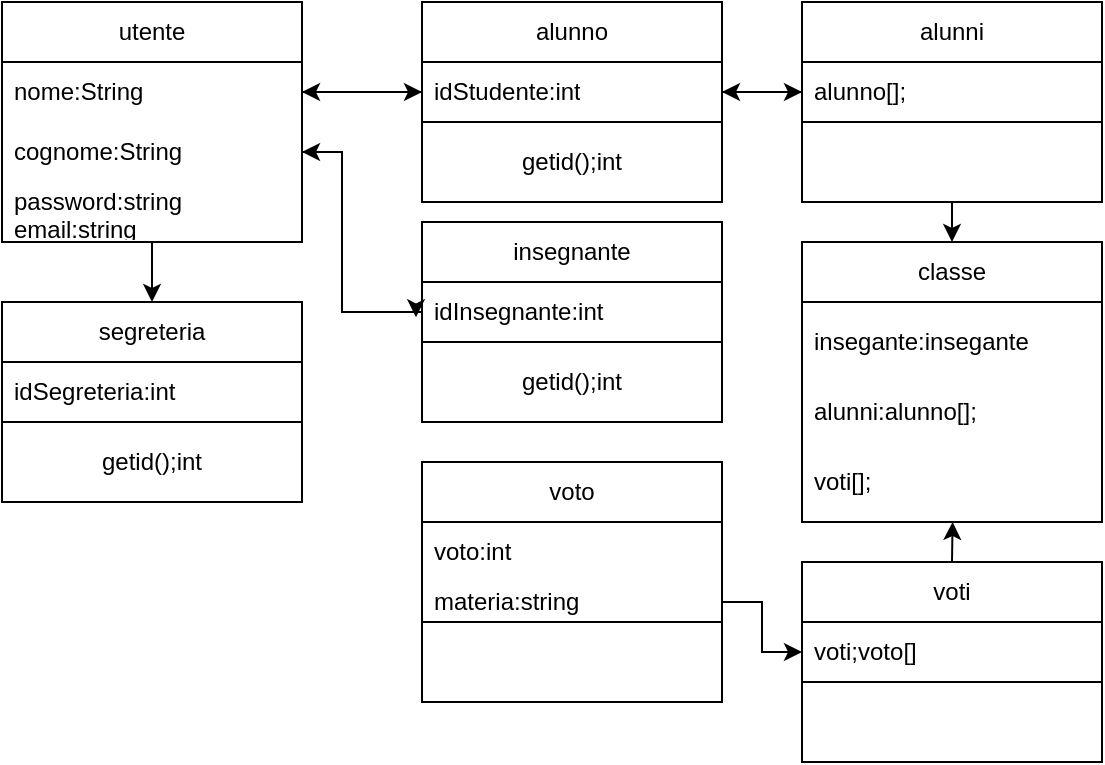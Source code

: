 <mxfile version="21.2.6" type="device">
  <diagram name="Page-1" id="3PeM8CwLoafJNvovPAr7">
    <mxGraphModel dx="1195" dy="628" grid="1" gridSize="10" guides="1" tooltips="1" connect="1" arrows="1" fold="1" page="1" pageScale="1" pageWidth="850" pageHeight="1100" math="0" shadow="0">
      <root>
        <mxCell id="0" />
        <mxCell id="1" parent="0" />
        <mxCell id="PT2bCh76cmc1cAvOyc42-25" style="edgeStyle=orthogonalEdgeStyle;rounded=0;orthogonalLoop=1;jettySize=auto;html=1;exitX=0.5;exitY=1;exitDx=0;exitDy=0;entryX=0.5;entryY=0;entryDx=0;entryDy=0;" edge="1" parent="1" source="PT2bCh76cmc1cAvOyc42-1" target="PT2bCh76cmc1cAvOyc42-22">
          <mxGeometry relative="1" as="geometry" />
        </mxCell>
        <mxCell id="PT2bCh76cmc1cAvOyc42-1" value="utente" style="swimlane;fontStyle=0;childLayout=stackLayout;horizontal=1;startSize=30;horizontalStack=0;resizeParent=1;resizeParentMax=0;resizeLast=0;collapsible=1;marginBottom=0;whiteSpace=wrap;html=1;" vertex="1" parent="1">
          <mxGeometry width="150" height="120" as="geometry">
            <mxRectangle width="70" height="30" as="alternateBounds" />
          </mxGeometry>
        </mxCell>
        <mxCell id="PT2bCh76cmc1cAvOyc42-2" value="&lt;div&gt;nome:String &lt;br&gt;&lt;/div&gt;" style="text;strokeColor=none;fillColor=none;align=left;verticalAlign=middle;spacingLeft=4;spacingRight=4;overflow=hidden;points=[[0,0.5],[1,0.5]];portConstraint=eastwest;rotatable=0;whiteSpace=wrap;html=1;" vertex="1" parent="PT2bCh76cmc1cAvOyc42-1">
          <mxGeometry y="30" width="150" height="30" as="geometry" />
        </mxCell>
        <mxCell id="PT2bCh76cmc1cAvOyc42-3" value="cognome:String" style="text;strokeColor=none;fillColor=none;align=left;verticalAlign=middle;spacingLeft=4;spacingRight=4;overflow=hidden;points=[[0,0.5],[1,0.5]];portConstraint=eastwest;rotatable=0;whiteSpace=wrap;html=1;" vertex="1" parent="PT2bCh76cmc1cAvOyc42-1">
          <mxGeometry y="60" width="150" height="30" as="geometry" />
        </mxCell>
        <mxCell id="PT2bCh76cmc1cAvOyc42-4" value="&lt;div&gt;password:string&lt;/div&gt;&lt;div&gt;email:string&lt;br&gt;&lt;/div&gt;" style="text;strokeColor=none;fillColor=none;align=left;verticalAlign=middle;spacingLeft=4;spacingRight=4;overflow=hidden;points=[[0,0.5],[1,0.5]];portConstraint=eastwest;rotatable=0;whiteSpace=wrap;html=1;" vertex="1" parent="PT2bCh76cmc1cAvOyc42-1">
          <mxGeometry y="90" width="150" height="30" as="geometry" />
        </mxCell>
        <mxCell id="PT2bCh76cmc1cAvOyc42-5" value="alunno" style="swimlane;fontStyle=0;childLayout=stackLayout;horizontal=1;startSize=30;horizontalStack=0;resizeParent=1;resizeParentMax=0;resizeLast=0;collapsible=1;marginBottom=0;whiteSpace=wrap;html=1;" vertex="1" parent="1">
          <mxGeometry x="210" width="150" height="60" as="geometry">
            <mxRectangle x="210" width="80" height="30" as="alternateBounds" />
          </mxGeometry>
        </mxCell>
        <mxCell id="PT2bCh76cmc1cAvOyc42-6" value="idStudente:int" style="text;strokeColor=none;fillColor=none;align=left;verticalAlign=middle;spacingLeft=4;spacingRight=4;overflow=hidden;points=[[0,0.5],[1,0.5]];portConstraint=eastwest;rotatable=0;whiteSpace=wrap;html=1;" vertex="1" parent="PT2bCh76cmc1cAvOyc42-5">
          <mxGeometry y="30" width="150" height="30" as="geometry" />
        </mxCell>
        <mxCell id="PT2bCh76cmc1cAvOyc42-9" style="edgeStyle=orthogonalEdgeStyle;rounded=0;orthogonalLoop=1;jettySize=auto;html=1;exitX=1;exitY=0.5;exitDx=0;exitDy=0;entryX=0;entryY=0.5;entryDx=0;entryDy=0;" edge="1" parent="1" source="PT2bCh76cmc1cAvOyc42-2" target="PT2bCh76cmc1cAvOyc42-6">
          <mxGeometry relative="1" as="geometry" />
        </mxCell>
        <mxCell id="PT2bCh76cmc1cAvOyc42-10" style="edgeStyle=orthogonalEdgeStyle;rounded=0;orthogonalLoop=1;jettySize=auto;html=1;exitX=0;exitY=0.5;exitDx=0;exitDy=0;entryX=1;entryY=0.5;entryDx=0;entryDy=0;" edge="1" parent="1" source="PT2bCh76cmc1cAvOyc42-6" target="PT2bCh76cmc1cAvOyc42-2">
          <mxGeometry relative="1" as="geometry" />
        </mxCell>
        <mxCell id="PT2bCh76cmc1cAvOyc42-11" value="&lt;div&gt;getid();int&lt;/div&gt;" style="rounded=0;whiteSpace=wrap;html=1;" vertex="1" parent="1">
          <mxGeometry x="210" y="60" width="150" height="40" as="geometry" />
        </mxCell>
        <mxCell id="PT2bCh76cmc1cAvOyc42-12" value="insegnante" style="swimlane;fontStyle=0;childLayout=stackLayout;horizontal=1;startSize=30;horizontalStack=0;resizeParent=1;resizeParentMax=0;resizeLast=0;collapsible=1;marginBottom=0;whiteSpace=wrap;html=1;" vertex="1" parent="1">
          <mxGeometry x="210" y="110" width="150" height="60" as="geometry">
            <mxRectangle x="210" y="110" width="100" height="30" as="alternateBounds" />
          </mxGeometry>
        </mxCell>
        <mxCell id="PT2bCh76cmc1cAvOyc42-13" value="idInsegnante:int" style="text;strokeColor=none;fillColor=none;align=left;verticalAlign=middle;spacingLeft=4;spacingRight=4;overflow=hidden;points=[[0,0.5],[1,0.5]];portConstraint=eastwest;rotatable=0;whiteSpace=wrap;html=1;" vertex="1" parent="PT2bCh76cmc1cAvOyc42-12">
          <mxGeometry y="30" width="150" height="30" as="geometry" />
        </mxCell>
        <mxCell id="PT2bCh76cmc1cAvOyc42-14" value="&lt;div&gt;getid();int&lt;/div&gt;" style="rounded=0;whiteSpace=wrap;html=1;" vertex="1" parent="1">
          <mxGeometry x="210" y="170" width="150" height="40" as="geometry" />
        </mxCell>
        <mxCell id="PT2bCh76cmc1cAvOyc42-15" style="edgeStyle=orthogonalEdgeStyle;rounded=0;orthogonalLoop=1;jettySize=auto;html=1;exitX=1;exitY=0.5;exitDx=0;exitDy=0;entryX=-0.02;entryY=0.589;entryDx=0;entryDy=0;entryPerimeter=0;" edge="1" parent="1" source="PT2bCh76cmc1cAvOyc42-3" target="PT2bCh76cmc1cAvOyc42-13">
          <mxGeometry relative="1" as="geometry">
            <Array as="points">
              <mxPoint x="170" y="75" />
              <mxPoint x="170" y="155" />
              <mxPoint x="207" y="155" />
            </Array>
          </mxGeometry>
        </mxCell>
        <mxCell id="PT2bCh76cmc1cAvOyc42-16" style="edgeStyle=orthogonalEdgeStyle;rounded=0;orthogonalLoop=1;jettySize=auto;html=1;exitX=0;exitY=0.5;exitDx=0;exitDy=0;entryX=1;entryY=0.5;entryDx=0;entryDy=0;" edge="1" parent="1" source="PT2bCh76cmc1cAvOyc42-13" target="PT2bCh76cmc1cAvOyc42-3">
          <mxGeometry relative="1" as="geometry">
            <Array as="points">
              <mxPoint x="170" y="155" />
              <mxPoint x="170" y="75" />
            </Array>
          </mxGeometry>
        </mxCell>
        <mxCell id="PT2bCh76cmc1cAvOyc42-17" value="alunni" style="swimlane;fontStyle=0;childLayout=stackLayout;horizontal=1;startSize=30;horizontalStack=0;resizeParent=1;resizeParentMax=0;resizeLast=0;collapsible=1;marginBottom=0;whiteSpace=wrap;html=1;" vertex="1" parent="1">
          <mxGeometry x="400" width="150" height="60" as="geometry" />
        </mxCell>
        <mxCell id="PT2bCh76cmc1cAvOyc42-21" style="edgeStyle=orthogonalEdgeStyle;rounded=0;orthogonalLoop=1;jettySize=auto;html=1;exitX=0;exitY=0.5;exitDx=0;exitDy=0;" edge="1" parent="PT2bCh76cmc1cAvOyc42-17" source="PT2bCh76cmc1cAvOyc42-18">
          <mxGeometry relative="1" as="geometry">
            <mxPoint x="-40" y="45" as="targetPoint" />
          </mxGeometry>
        </mxCell>
        <mxCell id="PT2bCh76cmc1cAvOyc42-18" value="alunno[];" style="text;strokeColor=none;fillColor=none;align=left;verticalAlign=middle;spacingLeft=4;spacingRight=4;overflow=hidden;points=[[0,0.5],[1,0.5]];portConstraint=eastwest;rotatable=0;whiteSpace=wrap;html=1;" vertex="1" parent="PT2bCh76cmc1cAvOyc42-17">
          <mxGeometry y="30" width="150" height="30" as="geometry" />
        </mxCell>
        <mxCell id="PT2bCh76cmc1cAvOyc42-29" style="edgeStyle=orthogonalEdgeStyle;rounded=0;orthogonalLoop=1;jettySize=auto;html=1;exitX=0.5;exitY=1;exitDx=0;exitDy=0;entryX=0.5;entryY=0;entryDx=0;entryDy=0;" edge="1" parent="1" source="PT2bCh76cmc1cAvOyc42-19" target="PT2bCh76cmc1cAvOyc42-26">
          <mxGeometry relative="1" as="geometry" />
        </mxCell>
        <mxCell id="PT2bCh76cmc1cAvOyc42-19" value="" style="rounded=0;whiteSpace=wrap;html=1;" vertex="1" parent="1">
          <mxGeometry x="400" y="60" width="150" height="40" as="geometry" />
        </mxCell>
        <mxCell id="PT2bCh76cmc1cAvOyc42-20" style="edgeStyle=orthogonalEdgeStyle;rounded=0;orthogonalLoop=1;jettySize=auto;html=1;exitX=1;exitY=0.5;exitDx=0;exitDy=0;entryX=0;entryY=0.5;entryDx=0;entryDy=0;" edge="1" parent="1" source="PT2bCh76cmc1cAvOyc42-6" target="PT2bCh76cmc1cAvOyc42-18">
          <mxGeometry relative="1" as="geometry" />
        </mxCell>
        <mxCell id="PT2bCh76cmc1cAvOyc42-22" value="segreteria" style="swimlane;fontStyle=0;childLayout=stackLayout;horizontal=1;startSize=30;horizontalStack=0;resizeParent=1;resizeParentMax=0;resizeLast=0;collapsible=1;marginBottom=0;whiteSpace=wrap;html=1;" vertex="1" parent="1">
          <mxGeometry y="150" width="150" height="60" as="geometry" />
        </mxCell>
        <mxCell id="PT2bCh76cmc1cAvOyc42-23" value="idSegreteria:int" style="text;strokeColor=none;fillColor=none;align=left;verticalAlign=middle;spacingLeft=4;spacingRight=4;overflow=hidden;points=[[0,0.5],[1,0.5]];portConstraint=eastwest;rotatable=0;whiteSpace=wrap;html=1;" vertex="1" parent="PT2bCh76cmc1cAvOyc42-22">
          <mxGeometry y="30" width="150" height="30" as="geometry" />
        </mxCell>
        <mxCell id="PT2bCh76cmc1cAvOyc42-24" value="&lt;div&gt;getid();int&lt;/div&gt;" style="rounded=0;whiteSpace=wrap;html=1;" vertex="1" parent="1">
          <mxGeometry y="210" width="150" height="40" as="geometry" />
        </mxCell>
        <mxCell id="PT2bCh76cmc1cAvOyc42-26" value="classe" style="swimlane;fontStyle=0;childLayout=stackLayout;horizontal=1;startSize=30;horizontalStack=0;resizeParent=1;resizeParentMax=0;resizeLast=0;collapsible=1;marginBottom=0;whiteSpace=wrap;html=1;" vertex="1" parent="1">
          <mxGeometry x="400" y="120" width="150" height="140" as="geometry" />
        </mxCell>
        <mxCell id="PT2bCh76cmc1cAvOyc42-30" value="insegante:insegante" style="text;strokeColor=none;fillColor=none;align=left;verticalAlign=middle;spacingLeft=4;spacingRight=4;overflow=hidden;points=[[0,0.5],[1,0.5]];portConstraint=eastwest;rotatable=0;whiteSpace=wrap;html=1;" vertex="1" parent="PT2bCh76cmc1cAvOyc42-26">
          <mxGeometry y="30" width="150" height="40" as="geometry" />
        </mxCell>
        <mxCell id="PT2bCh76cmc1cAvOyc42-31" value="alunni:alunno[];" style="text;strokeColor=none;fillColor=none;align=left;verticalAlign=middle;spacingLeft=4;spacingRight=4;overflow=hidden;points=[[0,0.5],[1,0.5]];portConstraint=eastwest;rotatable=0;whiteSpace=wrap;html=1;" vertex="1" parent="PT2bCh76cmc1cAvOyc42-26">
          <mxGeometry y="70" width="150" height="30" as="geometry" />
        </mxCell>
        <mxCell id="PT2bCh76cmc1cAvOyc42-27" value="voti[];" style="text;strokeColor=none;fillColor=none;align=left;verticalAlign=middle;spacingLeft=4;spacingRight=4;overflow=hidden;points=[[0,0.5],[1,0.5]];portConstraint=eastwest;rotatable=0;whiteSpace=wrap;html=1;" vertex="1" parent="PT2bCh76cmc1cAvOyc42-26">
          <mxGeometry y="100" width="150" height="40" as="geometry" />
        </mxCell>
        <mxCell id="PT2bCh76cmc1cAvOyc42-34" value="voto" style="swimlane;fontStyle=0;childLayout=stackLayout;horizontal=1;startSize=30;horizontalStack=0;resizeParent=1;resizeParentMax=0;resizeLast=0;collapsible=1;marginBottom=0;whiteSpace=wrap;html=1;" vertex="1" parent="1">
          <mxGeometry x="210" y="230" width="150" height="80" as="geometry" />
        </mxCell>
        <mxCell id="PT2bCh76cmc1cAvOyc42-35" value="voto:int" style="text;strokeColor=none;fillColor=none;align=left;verticalAlign=middle;spacingLeft=4;spacingRight=4;overflow=hidden;points=[[0,0.5],[1,0.5]];portConstraint=eastwest;rotatable=0;whiteSpace=wrap;html=1;" vertex="1" parent="PT2bCh76cmc1cAvOyc42-34">
          <mxGeometry y="30" width="150" height="30" as="geometry" />
        </mxCell>
        <mxCell id="PT2bCh76cmc1cAvOyc42-37" value="materia:string" style="text;strokeColor=none;fillColor=none;align=left;verticalAlign=middle;spacingLeft=4;spacingRight=4;overflow=hidden;points=[[0,0.5],[1,0.5]];portConstraint=eastwest;rotatable=0;whiteSpace=wrap;html=1;" vertex="1" parent="PT2bCh76cmc1cAvOyc42-34">
          <mxGeometry y="60" width="150" height="20" as="geometry" />
        </mxCell>
        <mxCell id="PT2bCh76cmc1cAvOyc42-36" value="" style="rounded=0;whiteSpace=wrap;html=1;" vertex="1" parent="1">
          <mxGeometry x="210" y="310" width="150" height="40" as="geometry" />
        </mxCell>
        <mxCell id="PT2bCh76cmc1cAvOyc42-47" style="edgeStyle=orthogonalEdgeStyle;rounded=0;orthogonalLoop=1;jettySize=auto;html=1;exitX=0.5;exitY=0;exitDx=0;exitDy=0;entryX=0.502;entryY=1;entryDx=0;entryDy=0;entryPerimeter=0;" edge="1" parent="1" source="PT2bCh76cmc1cAvOyc42-39" target="PT2bCh76cmc1cAvOyc42-27">
          <mxGeometry relative="1" as="geometry" />
        </mxCell>
        <mxCell id="PT2bCh76cmc1cAvOyc42-39" value="voti" style="swimlane;fontStyle=0;childLayout=stackLayout;horizontal=1;startSize=30;horizontalStack=0;resizeParent=1;resizeParentMax=0;resizeLast=0;collapsible=1;marginBottom=0;whiteSpace=wrap;html=1;" vertex="1" parent="1">
          <mxGeometry x="400" y="280" width="150" height="60" as="geometry" />
        </mxCell>
        <mxCell id="PT2bCh76cmc1cAvOyc42-40" value="voti;voto[]" style="text;strokeColor=none;fillColor=none;align=left;verticalAlign=middle;spacingLeft=4;spacingRight=4;overflow=hidden;points=[[0,0.5],[1,0.5]];portConstraint=eastwest;rotatable=0;whiteSpace=wrap;html=1;" vertex="1" parent="PT2bCh76cmc1cAvOyc42-39">
          <mxGeometry y="30" width="150" height="30" as="geometry" />
        </mxCell>
        <mxCell id="PT2bCh76cmc1cAvOyc42-42" value="" style="rounded=0;whiteSpace=wrap;html=1;" vertex="1" parent="1">
          <mxGeometry x="400" y="340" width="150" height="40" as="geometry" />
        </mxCell>
        <mxCell id="PT2bCh76cmc1cAvOyc42-46" style="edgeStyle=orthogonalEdgeStyle;rounded=0;orthogonalLoop=1;jettySize=auto;html=1;exitX=1;exitY=0.5;exitDx=0;exitDy=0;entryX=0;entryY=0.5;entryDx=0;entryDy=0;" edge="1" parent="1" source="PT2bCh76cmc1cAvOyc42-37" target="PT2bCh76cmc1cAvOyc42-40">
          <mxGeometry relative="1" as="geometry" />
        </mxCell>
      </root>
    </mxGraphModel>
  </diagram>
</mxfile>
